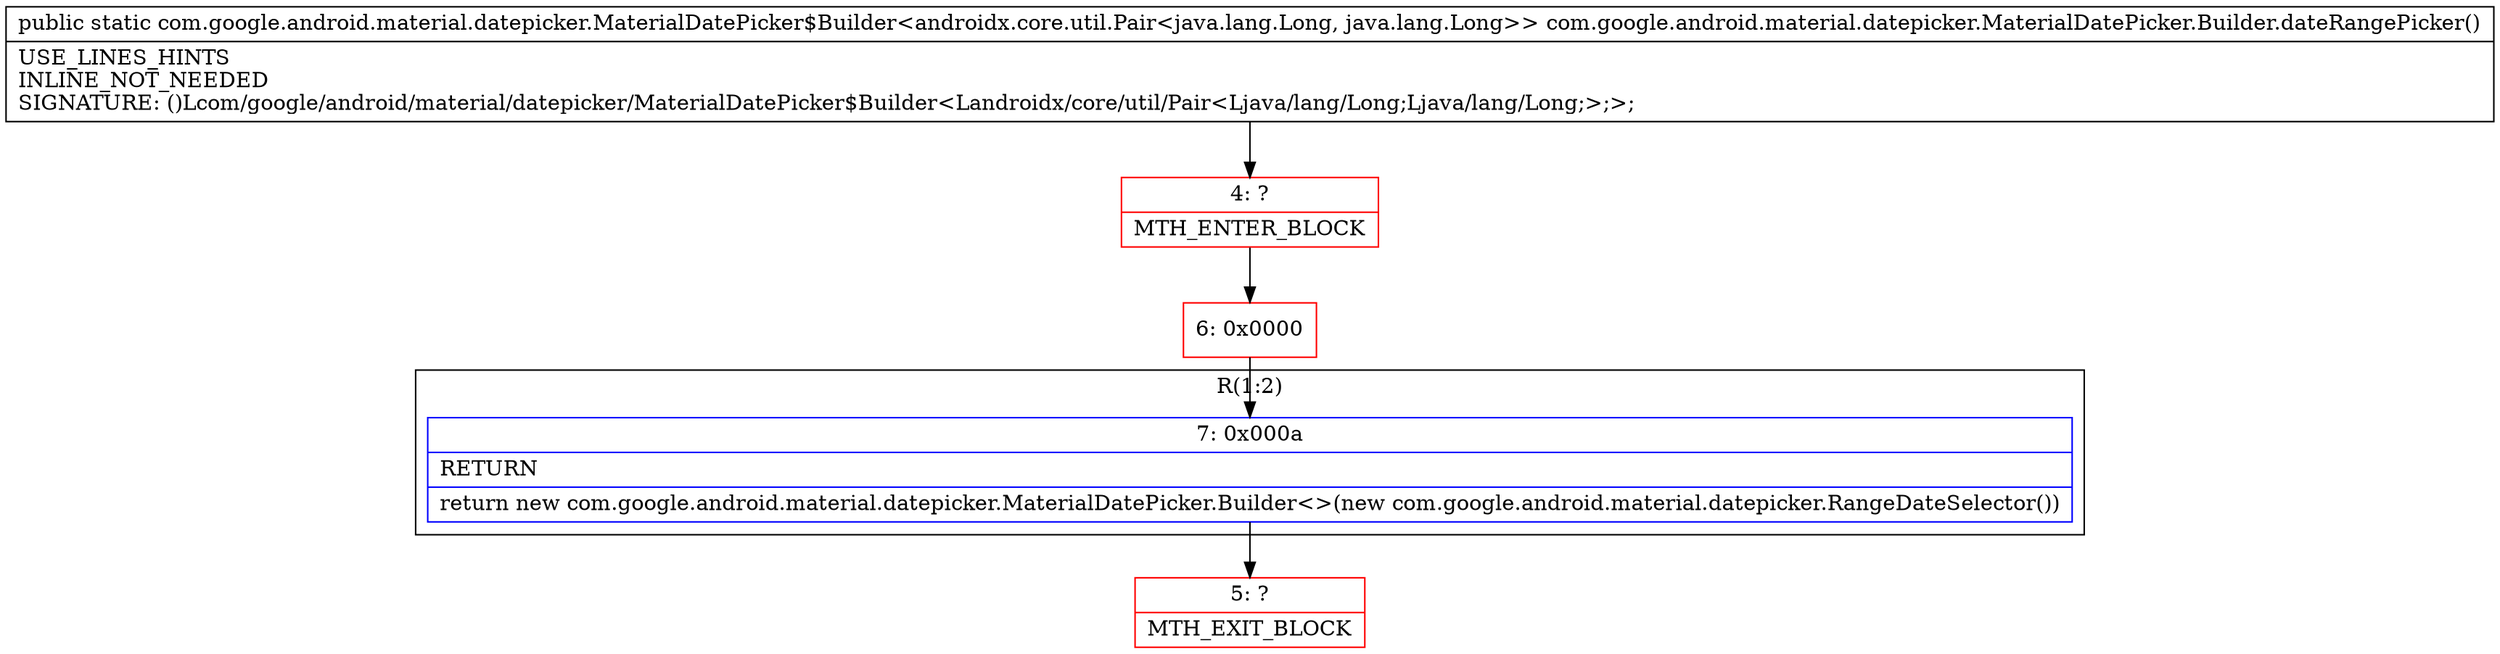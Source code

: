 digraph "CFG forcom.google.android.material.datepicker.MaterialDatePicker.Builder.dateRangePicker()Lcom\/google\/android\/material\/datepicker\/MaterialDatePicker$Builder;" {
subgraph cluster_Region_60121458 {
label = "R(1:2)";
node [shape=record,color=blue];
Node_7 [shape=record,label="{7\:\ 0x000a|RETURN\l|return new com.google.android.material.datepicker.MaterialDatePicker.Builder\<\>(new com.google.android.material.datepicker.RangeDateSelector())\l}"];
}
Node_4 [shape=record,color=red,label="{4\:\ ?|MTH_ENTER_BLOCK\l}"];
Node_6 [shape=record,color=red,label="{6\:\ 0x0000}"];
Node_5 [shape=record,color=red,label="{5\:\ ?|MTH_EXIT_BLOCK\l}"];
MethodNode[shape=record,label="{public static com.google.android.material.datepicker.MaterialDatePicker$Builder\<androidx.core.util.Pair\<java.lang.Long, java.lang.Long\>\> com.google.android.material.datepicker.MaterialDatePicker.Builder.dateRangePicker()  | USE_LINES_HINTS\lINLINE_NOT_NEEDED\lSIGNATURE: ()Lcom\/google\/android\/material\/datepicker\/MaterialDatePicker$Builder\<Landroidx\/core\/util\/Pair\<Ljava\/lang\/Long;Ljava\/lang\/Long;\>;\>;\l}"];
MethodNode -> Node_4;Node_7 -> Node_5;
Node_4 -> Node_6;
Node_6 -> Node_7;
}

